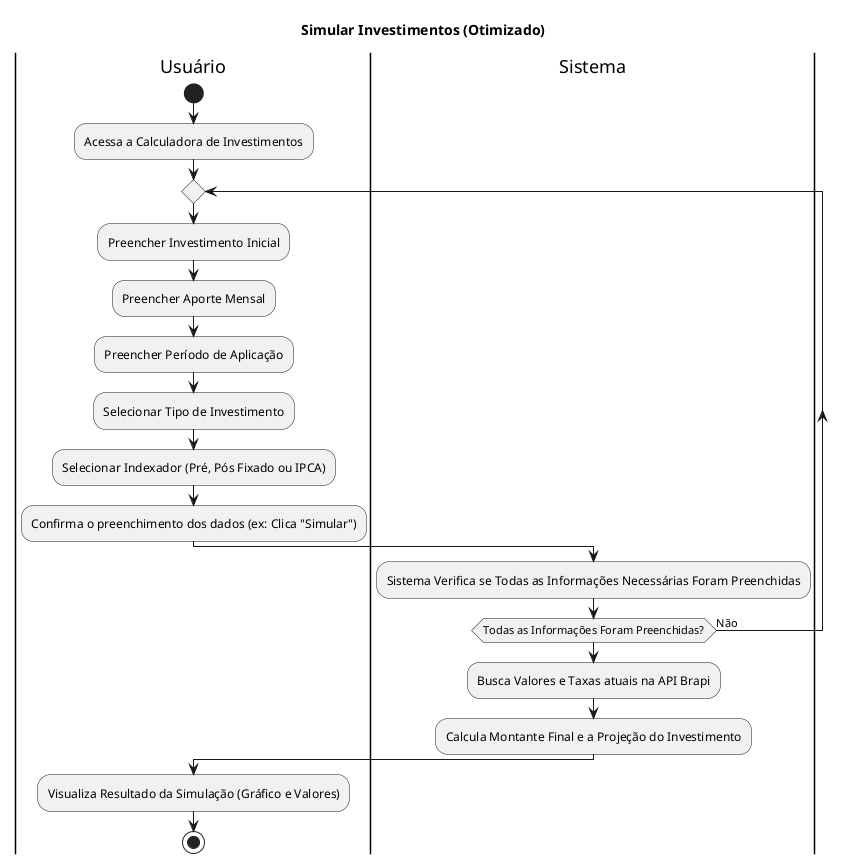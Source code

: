 @startuml

title Simular Investimentos (Otimizado)

|Usuário|
start
:Acessa a Calculadora de Investimentos;
repeat
    :Preencher Investimento Inicial;
    :Preencher Aporte Mensal;
    :Preencher Período de Aplicação;
    :Selecionar Tipo de Investimento;
    :Selecionar Indexador (Pré, Pós Fixado ou IPCA);
    :Confirma o preenchimento dos dados (ex: Clica "Simular");
|Sistema|
    :Sistema Verifica se Todas as Informações Necessárias Foram Preenchidas;
repeat while (Todas as Informações Foram Preenchidas?) is (Não)

:Busca Valores e Taxas atuais na API Brapi;
:Calcula Montante Final e a Projeção do Investimento;
|Usuário|
:Visualiza Resultado da Simulação (Gráfico e Valores);
stop

@enduml
